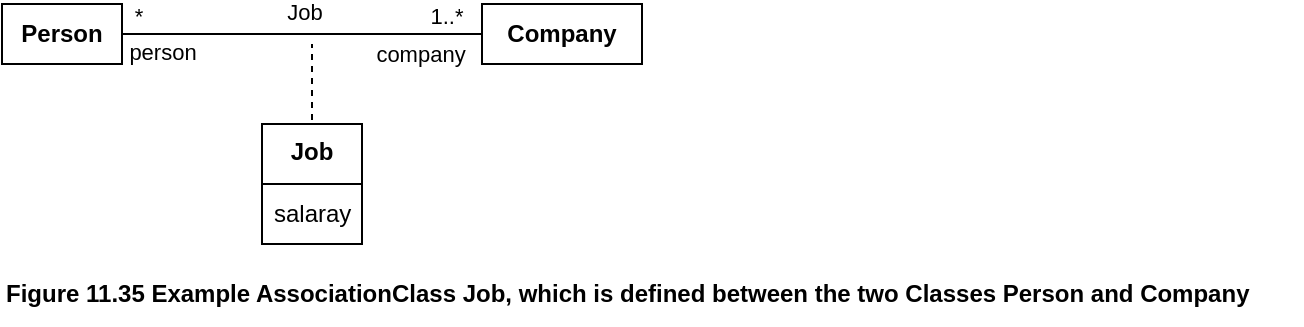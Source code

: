 <mxfile version="21.6.5" type="device">
  <diagram name="Page-1" id="G4_pkOKNAeqDVUKTrS70">
    <mxGraphModel dx="880" dy="511" grid="1" gridSize="10" guides="1" tooltips="1" connect="1" arrows="1" fold="1" page="1" pageScale="1" pageWidth="1169" pageHeight="827" math="0" shadow="0">
      <root>
        <mxCell id="0" />
        <mxCell id="1" parent="0" />
        <mxCell id="_lcSiTta4-4Xzwyi_SXP-16" style="edgeStyle=orthogonalEdgeStyle;rounded=0;orthogonalLoop=1;jettySize=auto;html=1;exitX=0.5;exitY=0;exitDx=0;exitDy=0;dashed=1;endArrow=none;endFill=0;targetPerimeterSpacing=0;" edge="1" parent="1">
          <mxGeometry relative="1" as="geometry">
            <mxPoint x="155" y="40" as="targetPoint" />
            <mxPoint x="155" y="90.0" as="sourcePoint" />
          </mxGeometry>
        </mxCell>
        <mxCell id="_lcSiTta4-4Xzwyi_SXP-1" value="Job" style="swimlane;fontStyle=1;align=center;verticalAlign=top;childLayout=stackLayout;horizontal=1;startSize=30;horizontalStack=0;resizeParent=1;resizeParentMax=0;resizeLast=0;collapsible=0;marginBottom=0;html=1;whiteSpace=wrap;" vertex="1" parent="1">
          <mxGeometry x="130" y="80" width="50" height="60" as="geometry" />
        </mxCell>
        <mxCell id="_lcSiTta4-4Xzwyi_SXP-2" value="salaray" style="text;html=1;strokeColor=none;fillColor=none;align=left;verticalAlign=middle;spacingLeft=4;spacingRight=4;overflow=hidden;rotatable=0;points=[[0,0.5],[1,0.5]];portConstraint=eastwest;whiteSpace=wrap;" vertex="1" parent="_lcSiTta4-4Xzwyi_SXP-1">
          <mxGeometry y="30" width="50" height="30" as="geometry" />
        </mxCell>
        <mxCell id="_lcSiTta4-4Xzwyi_SXP-5" style="edgeStyle=orthogonalEdgeStyle;rounded=0;orthogonalLoop=1;jettySize=auto;html=1;endArrow=none;endFill=0;" edge="1" parent="1" source="_lcSiTta4-4Xzwyi_SXP-3" target="_lcSiTta4-4Xzwyi_SXP-4">
          <mxGeometry relative="1" as="geometry" />
        </mxCell>
        <mxCell id="_lcSiTta4-4Xzwyi_SXP-6" value="person" style="edgeLabel;html=1;align=center;verticalAlign=middle;resizable=0;points=[];" vertex="1" connectable="0" parent="_lcSiTta4-4Xzwyi_SXP-5">
          <mxGeometry x="-0.589" y="-1" relative="1" as="geometry">
            <mxPoint x="-17" y="8" as="offset" />
          </mxGeometry>
        </mxCell>
        <mxCell id="_lcSiTta4-4Xzwyi_SXP-7" value="company" style="edgeLabel;html=1;align=center;verticalAlign=middle;resizable=0;points=[];" vertex="1" connectable="0" parent="_lcSiTta4-4Xzwyi_SXP-5">
          <mxGeometry x="0.789" relative="1" as="geometry">
            <mxPoint x="-12" y="10" as="offset" />
          </mxGeometry>
        </mxCell>
        <mxCell id="_lcSiTta4-4Xzwyi_SXP-8" value="*" style="edgeLabel;html=1;align=center;verticalAlign=middle;resizable=0;points=[];" vertex="1" connectable="0" parent="_lcSiTta4-4Xzwyi_SXP-5">
          <mxGeometry x="-0.656" y="-1" relative="1" as="geometry">
            <mxPoint x="-23" y="-10" as="offset" />
          </mxGeometry>
        </mxCell>
        <mxCell id="_lcSiTta4-4Xzwyi_SXP-9" value="1..*" style="edgeLabel;html=1;align=center;verticalAlign=middle;resizable=0;points=[];" vertex="1" connectable="0" parent="_lcSiTta4-4Xzwyi_SXP-5">
          <mxGeometry x="0.733" y="-1" relative="1" as="geometry">
            <mxPoint x="6" y="-10" as="offset" />
          </mxGeometry>
        </mxCell>
        <mxCell id="_lcSiTta4-4Xzwyi_SXP-15" value="Job" style="edgeLabel;html=1;align=center;verticalAlign=middle;resizable=0;points=[];" vertex="1" connectable="0" parent="_lcSiTta4-4Xzwyi_SXP-5">
          <mxGeometry x="0.011" y="1" relative="1" as="geometry">
            <mxPoint y="-10" as="offset" />
          </mxGeometry>
        </mxCell>
        <mxCell id="_lcSiTta4-4Xzwyi_SXP-3" value="&lt;b&gt;Person&lt;/b&gt;" style="whiteSpace=wrap;html=1;" vertex="1" parent="1">
          <mxGeometry y="20" width="60" height="30" as="geometry" />
        </mxCell>
        <mxCell id="_lcSiTta4-4Xzwyi_SXP-4" value="&lt;b&gt;Company&lt;/b&gt;" style="whiteSpace=wrap;html=1;" vertex="1" parent="1">
          <mxGeometry x="240" y="20" width="80" height="30" as="geometry" />
        </mxCell>
        <mxCell id="_lcSiTta4-4Xzwyi_SXP-17" value="&lt;b&gt;Figure 11.35 Example AssociationClass Job, which is defined between the two Classes Person and Company&lt;/b&gt;" style="text;html=1;align=left;verticalAlign=middle;resizable=0;points=[];autosize=1;strokeColor=none;fillColor=none;" vertex="1" parent="1">
          <mxGeometry y="150" width="650" height="30" as="geometry" />
        </mxCell>
      </root>
    </mxGraphModel>
  </diagram>
</mxfile>

